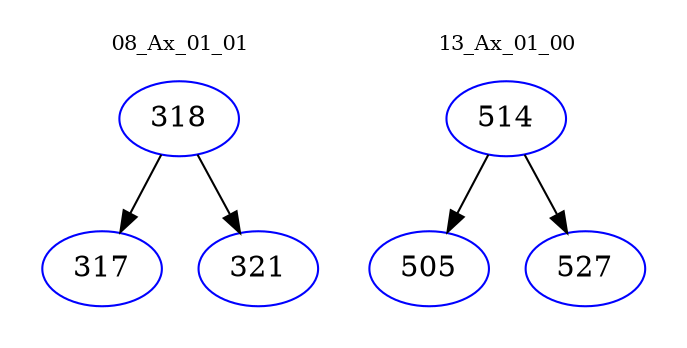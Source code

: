 digraph{
subgraph cluster_0 {
color = white
label = "08_Ax_01_01";
fontsize=10;
T0_318 [label="318", color="blue"]
T0_318 -> T0_317 [color="black"]
T0_317 [label="317", color="blue"]
T0_318 -> T0_321 [color="black"]
T0_321 [label="321", color="blue"]
}
subgraph cluster_1 {
color = white
label = "13_Ax_01_00";
fontsize=10;
T1_514 [label="514", color="blue"]
T1_514 -> T1_505 [color="black"]
T1_505 [label="505", color="blue"]
T1_514 -> T1_527 [color="black"]
T1_527 [label="527", color="blue"]
}
}
